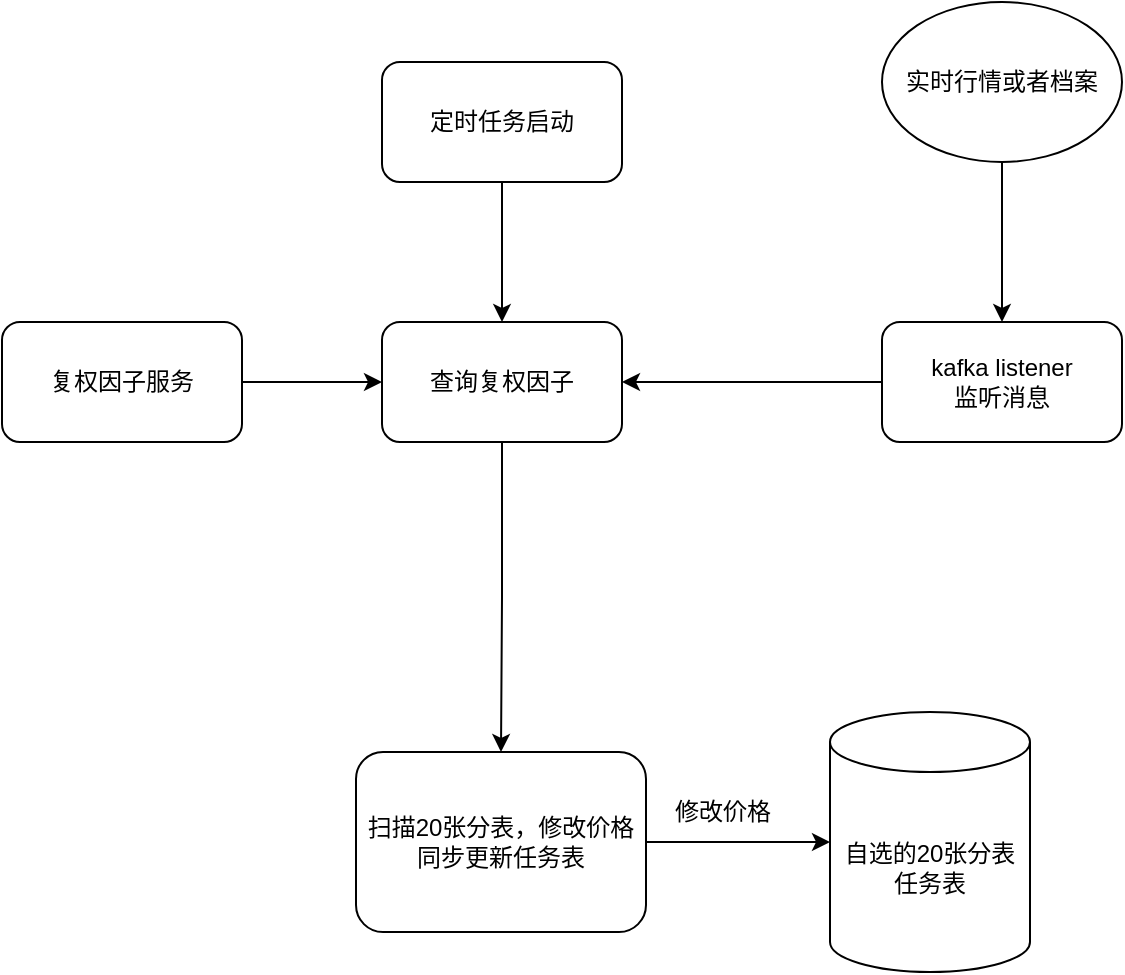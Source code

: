 <mxfile version="26.0.4">
  <diagram id="x0qA1Lj4RplWPmRNw9oy" name="第 1 页">
    <mxGraphModel dx="954" dy="488" grid="1" gridSize="10" guides="1" tooltips="1" connect="1" arrows="1" fold="1" page="1" pageScale="1" pageWidth="827" pageHeight="1169" math="0" shadow="0">
      <root>
        <mxCell id="0" />
        <mxCell id="1" parent="0" />
        <mxCell id="J1Hk7OOTRyI66UzLU9G0-3" value="" style="edgeStyle=orthogonalEdgeStyle;rounded=0;orthogonalLoop=1;jettySize=auto;html=1;" edge="1" parent="1" source="J1Hk7OOTRyI66UzLU9G0-1" target="J1Hk7OOTRyI66UzLU9G0-2">
          <mxGeometry relative="1" as="geometry" />
        </mxCell>
        <mxCell id="J1Hk7OOTRyI66UzLU9G0-1" value="定时任务启动" style="rounded=1;whiteSpace=wrap;html=1;" vertex="1" parent="1">
          <mxGeometry x="190" y="60" width="120" height="60" as="geometry" />
        </mxCell>
        <mxCell id="J1Hk7OOTRyI66UzLU9G0-13" value="" style="edgeStyle=orthogonalEdgeStyle;rounded=0;orthogonalLoop=1;jettySize=auto;html=1;" edge="1" parent="1" source="J1Hk7OOTRyI66UzLU9G0-2" target="J1Hk7OOTRyI66UzLU9G0-12">
          <mxGeometry relative="1" as="geometry" />
        </mxCell>
        <mxCell id="J1Hk7OOTRyI66UzLU9G0-2" value="查询复权因子" style="rounded=1;whiteSpace=wrap;html=1;" vertex="1" parent="1">
          <mxGeometry x="190" y="190" width="120" height="60" as="geometry" />
        </mxCell>
        <mxCell id="J1Hk7OOTRyI66UzLU9G0-8" value="" style="edgeStyle=orthogonalEdgeStyle;rounded=0;orthogonalLoop=1;jettySize=auto;html=1;entryX=1;entryY=0.5;entryDx=0;entryDy=0;" edge="1" parent="1" source="J1Hk7OOTRyI66UzLU9G0-7" target="J1Hk7OOTRyI66UzLU9G0-2">
          <mxGeometry relative="1" as="geometry">
            <mxPoint x="320" y="220" as="targetPoint" />
          </mxGeometry>
        </mxCell>
        <mxCell id="J1Hk7OOTRyI66UzLU9G0-7" value="kafka listener&lt;div&gt;监听消息&lt;/div&gt;" style="rounded=1;whiteSpace=wrap;html=1;" vertex="1" parent="1">
          <mxGeometry x="440" y="190" width="120" height="60" as="geometry" />
        </mxCell>
        <mxCell id="J1Hk7OOTRyI66UzLU9G0-10" value="" style="edgeStyle=orthogonalEdgeStyle;rounded=0;orthogonalLoop=1;jettySize=auto;html=1;" edge="1" parent="1" source="J1Hk7OOTRyI66UzLU9G0-9" target="J1Hk7OOTRyI66UzLU9G0-7">
          <mxGeometry relative="1" as="geometry" />
        </mxCell>
        <mxCell id="J1Hk7OOTRyI66UzLU9G0-9" value="实时行情或者档案" style="ellipse;whiteSpace=wrap;html=1;" vertex="1" parent="1">
          <mxGeometry x="440" y="30" width="120" height="80" as="geometry" />
        </mxCell>
        <mxCell id="J1Hk7OOTRyI66UzLU9G0-11" value="自选的20张分表&lt;div&gt;任务表&lt;/div&gt;" style="shape=cylinder3;whiteSpace=wrap;html=1;boundedLbl=1;backgroundOutline=1;size=15;" vertex="1" parent="1">
          <mxGeometry x="414" y="385" width="100" height="130" as="geometry" />
        </mxCell>
        <mxCell id="J1Hk7OOTRyI66UzLU9G0-12" value="扫描20张分表，修改价格&lt;div&gt;同步更新任务表&lt;/div&gt;" style="rounded=1;whiteSpace=wrap;html=1;" vertex="1" parent="1">
          <mxGeometry x="177" y="405" width="145" height="90" as="geometry" />
        </mxCell>
        <mxCell id="J1Hk7OOTRyI66UzLU9G0-17" value="修改价格" style="text;html=1;align=center;verticalAlign=middle;resizable=0;points=[];autosize=1;strokeColor=none;fillColor=none;" vertex="1" parent="1">
          <mxGeometry x="325" y="420" width="70" height="30" as="geometry" />
        </mxCell>
        <mxCell id="J1Hk7OOTRyI66UzLU9G0-23" style="edgeStyle=orthogonalEdgeStyle;rounded=0;orthogonalLoop=1;jettySize=auto;html=1;exitX=1;exitY=0.5;exitDx=0;exitDy=0;entryX=0;entryY=0.5;entryDx=0;entryDy=0;entryPerimeter=0;" edge="1" parent="1" source="J1Hk7OOTRyI66UzLU9G0-12" target="J1Hk7OOTRyI66UzLU9G0-11">
          <mxGeometry relative="1" as="geometry" />
        </mxCell>
        <mxCell id="J1Hk7OOTRyI66UzLU9G0-25" value="" style="edgeStyle=orthogonalEdgeStyle;rounded=0;orthogonalLoop=1;jettySize=auto;html=1;" edge="1" parent="1" source="J1Hk7OOTRyI66UzLU9G0-24" target="J1Hk7OOTRyI66UzLU9G0-2">
          <mxGeometry relative="1" as="geometry" />
        </mxCell>
        <mxCell id="J1Hk7OOTRyI66UzLU9G0-24" value="复权因子服务" style="rounded=1;whiteSpace=wrap;html=1;" vertex="1" parent="1">
          <mxGeometry y="190" width="120" height="60" as="geometry" />
        </mxCell>
      </root>
    </mxGraphModel>
  </diagram>
</mxfile>
